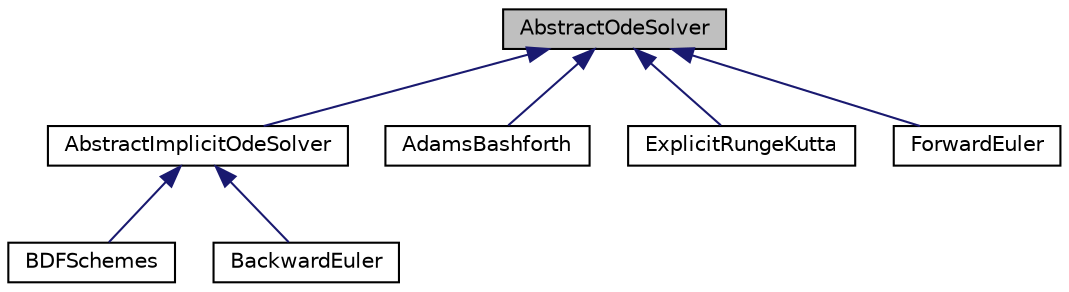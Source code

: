 digraph "AbstractOdeSolver"
{
 // LATEX_PDF_SIZE
  edge [fontname="Helvetica",fontsize="10",labelfontname="Helvetica",labelfontsize="10"];
  node [fontname="Helvetica",fontsize="10",shape=record];
  Node1 [label="AbstractOdeSolver",height=0.2,width=0.4,color="black", fillcolor="grey75", style="filled", fontcolor="black",tooltip=" "];
  Node1 -> Node2 [dir="back",color="midnightblue",fontsize="10",style="solid",fontname="Helvetica"];
  Node2 [label="AbstractImplicitOdeSolver",height=0.2,width=0.4,color="black", fillcolor="white", style="filled",URL="$classAbstractImplicitOdeSolver.html",tooltip="this class inherits from AbstractOdeSolver and is required for all the implicit methods"];
  Node2 -> Node3 [dir="back",color="midnightblue",fontsize="10",style="solid",fontname="Helvetica"];
  Node3 [label="BDFSchemes",height=0.2,width=0.4,color="black", fillcolor="white", style="filled",URL="$classBDFSchemes.html",tooltip=" "];
  Node2 -> Node4 [dir="back",color="midnightblue",fontsize="10",style="solid",fontname="Helvetica"];
  Node4 [label="BackwardEuler",height=0.2,width=0.4,color="black", fillcolor="white", style="filled",URL="$classBackwardEuler.html",tooltip=" "];
  Node1 -> Node5 [dir="back",color="midnightblue",fontsize="10",style="solid",fontname="Helvetica"];
  Node5 [label="AdamsBashforth",height=0.2,width=0.4,color="black", fillcolor="white", style="filled",URL="$classAdamsBashforth.html",tooltip=" "];
  Node1 -> Node6 [dir="back",color="midnightblue",fontsize="10",style="solid",fontname="Helvetica"];
  Node6 [label="ExplicitRungeKutta",height=0.2,width=0.4,color="black", fillcolor="white", style="filled",URL="$classExplicitRungeKutta.html",tooltip=" "];
  Node1 -> Node7 [dir="back",color="midnightblue",fontsize="10",style="solid",fontname="Helvetica"];
  Node7 [label="ForwardEuler",height=0.2,width=0.4,color="black", fillcolor="white", style="filled",URL="$classForwardEuler.html",tooltip=" "];
}
